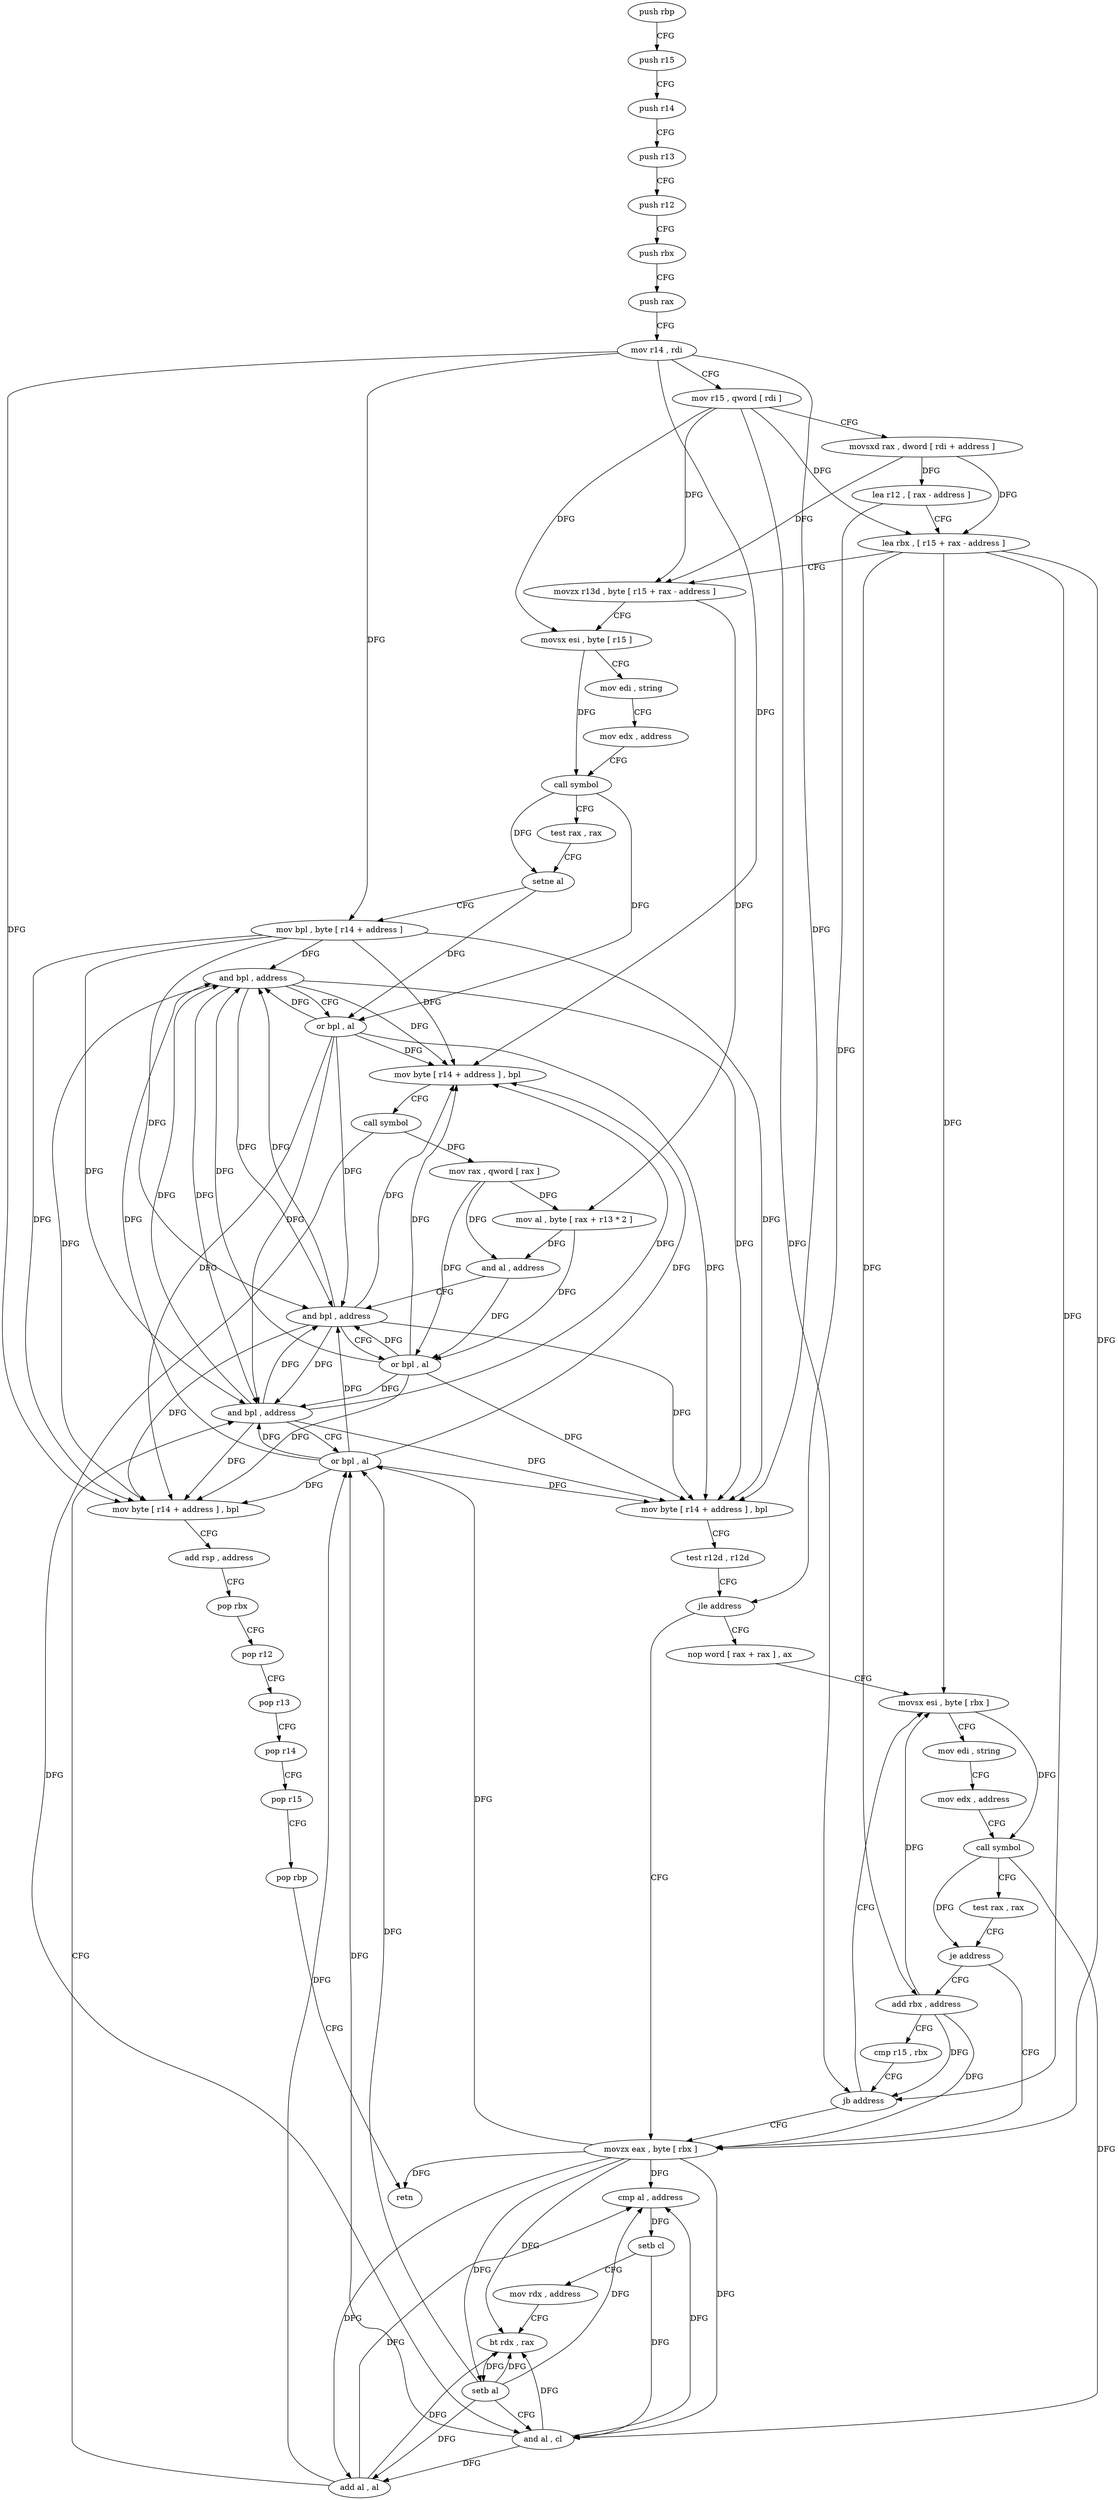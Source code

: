 digraph "func" {
"4204736" [label = "push rbp" ]
"4204737" [label = "push r15" ]
"4204739" [label = "push r14" ]
"4204741" [label = "push r13" ]
"4204743" [label = "push r12" ]
"4204745" [label = "push rbx" ]
"4204746" [label = "push rax" ]
"4204747" [label = "mov r14 , rdi" ]
"4204750" [label = "mov r15 , qword [ rdi ]" ]
"4204753" [label = "movsxd rax , dword [ rdi + address ]" ]
"4204757" [label = "lea r12 , [ rax - address ]" ]
"4204761" [label = "lea rbx , [ r15 + rax - address ]" ]
"4204766" [label = "movzx r13d , byte [ r15 + rax - address ]" ]
"4204772" [label = "movsx esi , byte [ r15 ]" ]
"4204776" [label = "mov edi , string" ]
"4204781" [label = "mov edx , address" ]
"4204786" [label = "call symbol" ]
"4204791" [label = "test rax , rax" ]
"4204794" [label = "setne al" ]
"4204797" [label = "mov bpl , byte [ r14 + address ]" ]
"4204801" [label = "and bpl , address" ]
"4204805" [label = "or bpl , al" ]
"4204808" [label = "mov byte [ r14 + address ] , bpl" ]
"4204812" [label = "call symbol" ]
"4204817" [label = "mov rax , qword [ rax ]" ]
"4204820" [label = "mov al , byte [ rax + r13 * 2 ]" ]
"4204824" [label = "and al , address" ]
"4204826" [label = "and bpl , address" ]
"4204830" [label = "or bpl , al" ]
"4204833" [label = "mov byte [ r14 + address ] , bpl" ]
"4204837" [label = "test r12d , r12d" ]
"4204840" [label = "jle address" ]
"4204880" [label = "movzx eax , byte [ rbx ]" ]
"4204842" [label = "nop word [ rax + rax ] , ax" ]
"4204883" [label = "cmp al , address" ]
"4204885" [label = "setb cl" ]
"4204888" [label = "mov rdx , address" ]
"4204898" [label = "bt rdx , rax" ]
"4204902" [label = "setb al" ]
"4204905" [label = "and al , cl" ]
"4204907" [label = "add al , al" ]
"4204909" [label = "and bpl , address" ]
"4204913" [label = "or bpl , al" ]
"4204916" [label = "mov byte [ r14 + address ] , bpl" ]
"4204920" [label = "add rsp , address" ]
"4204924" [label = "pop rbx" ]
"4204925" [label = "pop r12" ]
"4204927" [label = "pop r13" ]
"4204929" [label = "pop r14" ]
"4204931" [label = "pop r15" ]
"4204933" [label = "pop rbp" ]
"4204934" [label = "retn" ]
"4204848" [label = "movsx esi , byte [ rbx ]" ]
"4204871" [label = "add rbx , address" ]
"4204875" [label = "cmp r15 , rbx" ]
"4204878" [label = "jb address" ]
"4204851" [label = "mov edi , string" ]
"4204856" [label = "mov edx , address" ]
"4204861" [label = "call symbol" ]
"4204866" [label = "test rax , rax" ]
"4204869" [label = "je address" ]
"4204736" -> "4204737" [ label = "CFG" ]
"4204737" -> "4204739" [ label = "CFG" ]
"4204739" -> "4204741" [ label = "CFG" ]
"4204741" -> "4204743" [ label = "CFG" ]
"4204743" -> "4204745" [ label = "CFG" ]
"4204745" -> "4204746" [ label = "CFG" ]
"4204746" -> "4204747" [ label = "CFG" ]
"4204747" -> "4204750" [ label = "CFG" ]
"4204747" -> "4204797" [ label = "DFG" ]
"4204747" -> "4204808" [ label = "DFG" ]
"4204747" -> "4204833" [ label = "DFG" ]
"4204747" -> "4204916" [ label = "DFG" ]
"4204750" -> "4204753" [ label = "CFG" ]
"4204750" -> "4204761" [ label = "DFG" ]
"4204750" -> "4204766" [ label = "DFG" ]
"4204750" -> "4204772" [ label = "DFG" ]
"4204750" -> "4204878" [ label = "DFG" ]
"4204753" -> "4204757" [ label = "DFG" ]
"4204753" -> "4204761" [ label = "DFG" ]
"4204753" -> "4204766" [ label = "DFG" ]
"4204757" -> "4204761" [ label = "CFG" ]
"4204757" -> "4204840" [ label = "DFG" ]
"4204761" -> "4204766" [ label = "CFG" ]
"4204761" -> "4204880" [ label = "DFG" ]
"4204761" -> "4204848" [ label = "DFG" ]
"4204761" -> "4204871" [ label = "DFG" ]
"4204761" -> "4204878" [ label = "DFG" ]
"4204766" -> "4204772" [ label = "CFG" ]
"4204766" -> "4204820" [ label = "DFG" ]
"4204772" -> "4204776" [ label = "CFG" ]
"4204772" -> "4204786" [ label = "DFG" ]
"4204776" -> "4204781" [ label = "CFG" ]
"4204781" -> "4204786" [ label = "CFG" ]
"4204786" -> "4204791" [ label = "CFG" ]
"4204786" -> "4204794" [ label = "DFG" ]
"4204786" -> "4204805" [ label = "DFG" ]
"4204791" -> "4204794" [ label = "CFG" ]
"4204794" -> "4204797" [ label = "CFG" ]
"4204794" -> "4204805" [ label = "DFG" ]
"4204797" -> "4204801" [ label = "DFG" ]
"4204797" -> "4204808" [ label = "DFG" ]
"4204797" -> "4204826" [ label = "DFG" ]
"4204797" -> "4204833" [ label = "DFG" ]
"4204797" -> "4204909" [ label = "DFG" ]
"4204797" -> "4204916" [ label = "DFG" ]
"4204801" -> "4204805" [ label = "CFG" ]
"4204801" -> "4204808" [ label = "DFG" ]
"4204801" -> "4204826" [ label = "DFG" ]
"4204801" -> "4204833" [ label = "DFG" ]
"4204801" -> "4204909" [ label = "DFG" ]
"4204801" -> "4204916" [ label = "DFG" ]
"4204805" -> "4204808" [ label = "DFG" ]
"4204805" -> "4204801" [ label = "DFG" ]
"4204805" -> "4204826" [ label = "DFG" ]
"4204805" -> "4204833" [ label = "DFG" ]
"4204805" -> "4204909" [ label = "DFG" ]
"4204805" -> "4204916" [ label = "DFG" ]
"4204808" -> "4204812" [ label = "CFG" ]
"4204812" -> "4204817" [ label = "DFG" ]
"4204812" -> "4204905" [ label = "DFG" ]
"4204817" -> "4204820" [ label = "DFG" ]
"4204817" -> "4204824" [ label = "DFG" ]
"4204817" -> "4204830" [ label = "DFG" ]
"4204820" -> "4204824" [ label = "DFG" ]
"4204820" -> "4204830" [ label = "DFG" ]
"4204824" -> "4204826" [ label = "CFG" ]
"4204824" -> "4204830" [ label = "DFG" ]
"4204826" -> "4204830" [ label = "CFG" ]
"4204826" -> "4204801" [ label = "DFG" ]
"4204826" -> "4204808" [ label = "DFG" ]
"4204826" -> "4204833" [ label = "DFG" ]
"4204826" -> "4204909" [ label = "DFG" ]
"4204826" -> "4204916" [ label = "DFG" ]
"4204830" -> "4204833" [ label = "DFG" ]
"4204830" -> "4204801" [ label = "DFG" ]
"4204830" -> "4204808" [ label = "DFG" ]
"4204830" -> "4204826" [ label = "DFG" ]
"4204830" -> "4204909" [ label = "DFG" ]
"4204830" -> "4204916" [ label = "DFG" ]
"4204833" -> "4204837" [ label = "CFG" ]
"4204837" -> "4204840" [ label = "CFG" ]
"4204840" -> "4204880" [ label = "CFG" ]
"4204840" -> "4204842" [ label = "CFG" ]
"4204880" -> "4204883" [ label = "DFG" ]
"4204880" -> "4204898" [ label = "DFG" ]
"4204880" -> "4204902" [ label = "DFG" ]
"4204880" -> "4204905" [ label = "DFG" ]
"4204880" -> "4204907" [ label = "DFG" ]
"4204880" -> "4204913" [ label = "DFG" ]
"4204880" -> "4204934" [ label = "DFG" ]
"4204842" -> "4204848" [ label = "CFG" ]
"4204883" -> "4204885" [ label = "DFG" ]
"4204885" -> "4204888" [ label = "CFG" ]
"4204885" -> "4204905" [ label = "DFG" ]
"4204888" -> "4204898" [ label = "CFG" ]
"4204898" -> "4204902" [ label = "DFG" ]
"4204902" -> "4204905" [ label = "CFG" ]
"4204902" -> "4204883" [ label = "DFG" ]
"4204902" -> "4204898" [ label = "DFG" ]
"4204902" -> "4204907" [ label = "DFG" ]
"4204902" -> "4204913" [ label = "DFG" ]
"4204905" -> "4204907" [ label = "DFG" ]
"4204905" -> "4204883" [ label = "DFG" ]
"4204905" -> "4204898" [ label = "DFG" ]
"4204905" -> "4204913" [ label = "DFG" ]
"4204907" -> "4204909" [ label = "CFG" ]
"4204907" -> "4204883" [ label = "DFG" ]
"4204907" -> "4204898" [ label = "DFG" ]
"4204907" -> "4204913" [ label = "DFG" ]
"4204909" -> "4204913" [ label = "CFG" ]
"4204909" -> "4204801" [ label = "DFG" ]
"4204909" -> "4204808" [ label = "DFG" ]
"4204909" -> "4204826" [ label = "DFG" ]
"4204909" -> "4204833" [ label = "DFG" ]
"4204909" -> "4204916" [ label = "DFG" ]
"4204913" -> "4204916" [ label = "DFG" ]
"4204913" -> "4204801" [ label = "DFG" ]
"4204913" -> "4204808" [ label = "DFG" ]
"4204913" -> "4204826" [ label = "DFG" ]
"4204913" -> "4204833" [ label = "DFG" ]
"4204913" -> "4204909" [ label = "DFG" ]
"4204916" -> "4204920" [ label = "CFG" ]
"4204920" -> "4204924" [ label = "CFG" ]
"4204924" -> "4204925" [ label = "CFG" ]
"4204925" -> "4204927" [ label = "CFG" ]
"4204927" -> "4204929" [ label = "CFG" ]
"4204929" -> "4204931" [ label = "CFG" ]
"4204931" -> "4204933" [ label = "CFG" ]
"4204933" -> "4204934" [ label = "CFG" ]
"4204848" -> "4204851" [ label = "CFG" ]
"4204848" -> "4204861" [ label = "DFG" ]
"4204871" -> "4204875" [ label = "CFG" ]
"4204871" -> "4204880" [ label = "DFG" ]
"4204871" -> "4204848" [ label = "DFG" ]
"4204871" -> "4204878" [ label = "DFG" ]
"4204875" -> "4204878" [ label = "CFG" ]
"4204878" -> "4204848" [ label = "CFG" ]
"4204878" -> "4204880" [ label = "CFG" ]
"4204851" -> "4204856" [ label = "CFG" ]
"4204856" -> "4204861" [ label = "CFG" ]
"4204861" -> "4204866" [ label = "CFG" ]
"4204861" -> "4204905" [ label = "DFG" ]
"4204861" -> "4204869" [ label = "DFG" ]
"4204866" -> "4204869" [ label = "CFG" ]
"4204869" -> "4204880" [ label = "CFG" ]
"4204869" -> "4204871" [ label = "CFG" ]
}
